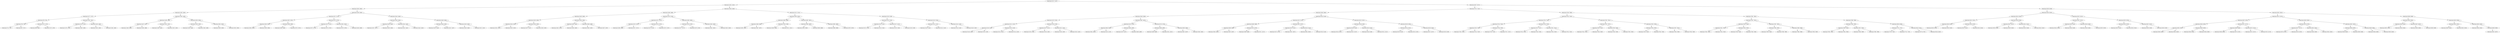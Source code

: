 digraph G{
963975732 [label="Node{data=[3147, 3147]}"]
963975732 -> 229995237
229995237 [label="Node{data=[2452, 2452]}"]
229995237 -> 1511965393
1511965393 [label="Node{data=[2063, 2063]}"]
1511965393 -> 1090953366
1090953366 [label="Node{data=[1485, 1485]}"]
1090953366 -> 1353954872
1353954872 [label="Node{data=[1477, 1477]}"]
1353954872 -> 1983366289
1983366289 [label="Node{data=[874, 874]}"]
1983366289 -> 1511233740
1511233740 [label="Node{data=[793, 793]}"]
1511233740 -> 778408200
778408200 [label="Node{data=[714, 714]}"]
1511233740 -> 1672147082
1672147082 [label="Node{data=[817, 817]}"]
1983366289 -> 737256226
737256226 [label="Node{data=[1475, 1475]}"]
737256226 -> 1835174760
1835174760 [label="Node{data=[906, 906]}"]
737256226 -> 1863170589
1863170589 [label="Node{data=[1476, 1476]}"]
1353954872 -> 1528244694
1528244694 [label="Node{data=[1481, 1481]}"]
1528244694 -> 2103011621
2103011621 [label="Node{data=[1479, 1479]}"]
2103011621 -> 68785197
68785197 [label="Node{data=[1478, 1478]}"]
2103011621 -> 105257953
105257953 [label="Node{data=[1480, 1480]}"]
1528244694 -> 1685965670
1685965670 [label="Node{data=[1483, 1483]}"]
1685965670 -> 1390118541
1390118541 [label="Node{data=[1482, 1482]}"]
1685965670 -> 447465479
447465479 [label="Node{data=[1484, 1484]}"]
1090953366 -> 746869152
746869152 [label="Node{data=[1493, 1493]}"]
746869152 -> 648579501
648579501 [label="Node{data=[1489, 1489]}"]
648579501 -> 684297243
684297243 [label="Node{data=[1487, 1487]}"]
684297243 -> 1827046133
1827046133 [label="Node{data=[1486, 1486]}"]
684297243 -> 1658967960
1658967960 [label="Node{data=[1488, 1488]}"]
648579501 -> 6741896
6741896 [label="Node{data=[1491, 1491]}"]
6741896 -> 1680548555
1680548555 [label="Node{data=[1490, 1490]}"]
6741896 -> 1015211409
1015211409 [label="Node{data=[1492, 1492]}"]
746869152 -> 1353955470
1353955470 [label="Node{data=[2059, 2059]}"]
1353955470 -> 1713350543
1713350543 [label="Node{data=[1495, 1495]}"]
1713350543 -> 1537211645
1537211645 [label="Node{data=[1494, 1494]}"]
1713350543 -> 1889154162
1889154162 [label="Node{data=[1496, 1496]}"]
1353955470 -> 1033934119
1033934119 [label="Node{data=[2061, 2061]}"]
1033934119 -> 647528131
647528131 [label="Node{data=[2060, 2060]}"]
1033934119 -> 38012665
38012665 [label="Node{data=[2062, 2062]}"]
1511965393 -> 593271655
593271655 [label="Node{data=[2436, 2436]}"]
593271655 -> 451689350
451689350 [label="Node{data=[2071, 2071]}"]
451689350 -> 2145853566
2145853566 [label="Node{data=[2067, 2067]}"]
2145853566 -> 1572242101
1572242101 [label="Node{data=[2065, 2065]}"]
1572242101 -> 452378055
452378055 [label="Node{data=[2064, 2064]}"]
1572242101 -> 1631421716
1631421716 [label="Node{data=[2066, 2066]}"]
2145853566 -> 656387485
656387485 [label="Node{data=[2069, 2069]}"]
656387485 -> 1322590433
1322590433 [label="Node{data=[2068, 2068]}"]
656387485 -> 1633858681
1633858681 [label="Node{data=[2070, 2070]}"]
451689350 -> 1819973732
1819973732 [label="Node{data=[2075, 2075]}"]
1819973732 -> 919843635
919843635 [label="Node{data=[2073, 2073]}"]
919843635 -> 1374048032
1374048032 [label="Node{data=[2072, 2072]}"]
919843635 -> 634644505
634644505 [label="Node{data=[2074, 2074]}"]
1819973732 -> 491974015
491974015 [label="Node{data=[2091, 2091]}"]
491974015 -> 917737421
917737421 [label="Node{data=[2076, 2076]}"]
491974015 -> 1439648116
1439648116 [label="Node{data=[2408, 2408]}"]
593271655 -> 1877405940
1877405940 [label="Node{data=[2444, 2444]}"]
1877405940 -> 1700118882
1700118882 [label="Node{data=[2440, 2440]}"]
1700118882 -> 1337124834
1337124834 [label="Node{data=[2438, 2438]}"]
1337124834 -> 1612284809
1612284809 [label="Node{data=[2437, 2437]}"]
1337124834 -> 950058542
950058542 [label="Node{data=[2439, 2439]}"]
1700118882 -> 1932863113
1932863113 [label="Node{data=[2442, 2442]}"]
1932863113 -> 727732986
727732986 [label="Node{data=[2441, 2441]}"]
1932863113 -> 130648532
130648532 [label="Node{data=[2443, 2443]}"]
1877405940 -> 975509197
975509197 [label="Node{data=[2448, 2448]}"]
975509197 -> 1627287150
1627287150 [label="Node{data=[2446, 2446]}"]
1627287150 -> 1235228425
1235228425 [label="Node{data=[2445, 2445]}"]
1627287150 -> 40673472
40673472 [label="Node{data=[2447, 2447]}"]
975509197 -> 275602750
275602750 [label="Node{data=[2450, 2450]}"]
275602750 -> 57920579
57920579 [label="Node{data=[2449, 2449]}"]
275602750 -> 1252170619
1252170619 [label="Node{data=[2451, 2451]}"]
229995237 -> 758077519
758077519 [label="Node{data=[2484, 2484]}"]
758077519 -> 1473340537
1473340537 [label="Node{data=[2468, 2468]}"]
1473340537 -> 1256045332
1256045332 [label="Node{data=[2460, 2460]}"]
1256045332 -> 351967351
351967351 [label="Node{data=[2456, 2456]}"]
351967351 -> 1136674695
1136674695 [label="Node{data=[2454, 2454]}"]
1136674695 -> 527307050
527307050 [label="Node{data=[2453, 2453]}"]
1136674695 -> 944508104
944508104 [label="Node{data=[2455, 2455]}"]
351967351 -> 2016744086
2016744086 [label="Node{data=[2458, 2458]}"]
2016744086 -> 965254760
965254760 [label="Node{data=[2457, 2457]}"]
2016744086 -> 1442856754
1442856754 [label="Node{data=[2459, 2459]}"]
1256045332 -> 242373494
242373494 [label="Node{data=[2464, 2464]}"]
242373494 -> 1577275788
1577275788 [label="Node{data=[2462, 2462]}"]
1577275788 -> 587591674
587591674 [label="Node{data=[2461, 2461]}"]
1577275788 -> 1957408007
1957408007 [label="Node{data=[2463, 2463]}"]
242373494 -> 1759426823
1759426823 [label="Node{data=[2466, 2466]}"]
1759426823 -> 747965089
747965089 [label="Node{data=[2465, 2465]}"]
1759426823 -> 543382262
543382262 [label="Node{data=[2467, 2467]}"]
1473340537 -> 151586920
151586920 [label="Node{data=[2476, 2476]}"]
151586920 -> 344100559
344100559 [label="Node{data=[2472, 2472]}"]
344100559 -> 273043196
273043196 [label="Node{data=[2470, 2470]}"]
273043196 -> 717755112
717755112 [label="Node{data=[2469, 2469]}"]
273043196 -> 1799558545
1799558545 [label="Node{data=[2471, 2471]}"]
344100559 -> 1807157952
1807157952 [label="Node{data=[2474, 2474]}"]
1807157952 -> 1235519716
1235519716 [label="Node{data=[2473, 2473]}"]
1807157952 -> 596745322
596745322 [label="Node{data=[2475, 2475]}"]
151586920 -> 1351481876
1351481876 [label="Node{data=[2480, 2480]}"]
1351481876 -> 54467535
54467535 [label="Node{data=[2478, 2478]}"]
54467535 -> 1848725732
1848725732 [label="Node{data=[2477, 2477]}"]
54467535 -> 1097659268
1097659268 [label="Node{data=[2479, 2479]}"]
1351481876 -> 2114907367
2114907367 [label="Node{data=[2482, 2482]}"]
2114907367 -> 85225866
85225866 [label="Node{data=[2481, 2481]}"]
2114907367 -> 1640413116
1640413116 [label="Node{data=[2483, 2483]}"]
758077519 -> 1200658643
1200658643 [label="Node{data=[3131, 3131]}"]
1200658643 -> 1315978514
1315978514 [label="Node{data=[2850, 2850]}"]
1315978514 -> 1749978487
1749978487 [label="Node{data=[2488, 2488]}"]
1749978487 -> 1013038229
1013038229 [label="Node{data=[2486, 2486]}"]
1013038229 -> 2138373578
2138373578 [label="Node{data=[2485, 2485]}"]
1013038229 -> 807655323
807655323 [label="Node{data=[2487, 2487]}"]
1749978487 -> 748339677
748339677 [label="Node{data=[2788, 2788]}"]
748339677 -> 497960399
497960399 [label="Node{data=[2489, 2489]}"]
748339677 -> 1164734749
1164734749 [label="Node{data=[2811, 2811]}"]
1315978514 -> 1809705252
1809705252 [label="Node{data=[2867, 2867]}"]
1809705252 -> 288577963
288577963 [label="Node{data=[2865, 2865]}"]
288577963 -> 2128406143
2128406143 [label="Node{data=[2858, 2858]}"]
288577963 -> 1478399008
1478399008 [label="Node{data=[2866, 2866]}"]
1809705252 -> 1544471246
1544471246 [label="Node{data=[2885, 2885]}"]
1544471246 -> 1467688677
1467688677 [label="Node{data=[2868, 2868]}"]
1544471246 -> 1309531499
1309531499 [label="Node{data=[2978, 2978]}"]
1200658643 -> 1646194462
1646194462 [label="Node{data=[3139, 3139]}"]
1646194462 -> 1219250465
1219250465 [label="Node{data=[3135, 3135]}"]
1219250465 -> 1181618911
1181618911 [label="Node{data=[3133, 3133]}"]
1181618911 -> 1713928700
1713928700 [label="Node{data=[3132, 3132]}"]
1181618911 -> 1943739448
1943739448 [label="Node{data=[3134, 3134]}"]
1219250465 -> 1502918179
1502918179 [label="Node{data=[3137, 3137]}"]
1502918179 -> 1868218148
1868218148 [label="Node{data=[3136, 3136]}"]
1502918179 -> 1243143338
1243143338 [label="Node{data=[3138, 3138]}"]
1646194462 -> 1636381453
1636381453 [label="Node{data=[3143, 3143]}"]
1636381453 -> 500212913
500212913 [label="Node{data=[3141, 3141]}"]
500212913 -> 659131312
659131312 [label="Node{data=[3140, 3140]}"]
500212913 -> 725151359
725151359 [label="Node{data=[3142, 3142]}"]
1636381453 -> 58827086
58827086 [label="Node{data=[3145, 3145]}"]
58827086 -> 460089507
460089507 [label="Node{data=[3144, 3144]}"]
58827086 -> 1888707701
1888707701 [label="Node{data=[3146, 3146]}"]
963975732 -> 473184014
473184014 [label="Node{data=[9227, 9227]}"]
473184014 -> 305233431
305233431 [label="Node{data=[7181, 7181]}"]
305233431 -> 1793074562
1793074562 [label="Node{data=[5464, 5464]}"]
1793074562 -> 29049959
29049959 [label="Node{data=[3494, 3494]}"]
29049959 -> 1007324953
1007324953 [label="Node{data=[3155, 3155]}"]
1007324953 -> 626167625
626167625 [label="Node{data=[3151, 3151]}"]
626167625 -> 1316315732
1316315732 [label="Node{data=[3149, 3149]}"]
1316315732 -> 355897217
355897217 [label="Node{data=[3148, 3148]}"]
1316315732 -> 2100078713
2100078713 [label="Node{data=[3150, 3150]}"]
626167625 -> 1278564434
1278564434 [label="Node{data=[3153, 3153]}"]
1278564434 -> 699917378
699917378 [label="Node{data=[3152, 3152]}"]
1278564434 -> 148647026
148647026 [label="Node{data=[3154, 3154]}"]
1007324953 -> 271262320
271262320 [label="Node{data=[3159, 3159]}"]
271262320 -> 1991905263
1991905263 [label="Node{data=[3157, 3157]}"]
1991905263 -> 1622765710
1622765710 [label="Node{data=[3156, 3156]}"]
1991905263 -> 166690647
166690647 [label="Node{data=[3158, 3158]}"]
271262320 -> 1075770552
1075770552 [label="Node{data=[3161, 3161]}"]
1075770552 -> 1727876643
1727876643 [label="Node{data=[3160, 3160]}"]
1075770552 -> 1298890610
1298890610 [label="Node{data=[3423, 3423]}"]
29049959 -> 1066185807
1066185807 [label="Node{data=[4497, 4497]}"]
1066185807 -> 142621746
142621746 [label="Node{data=[4155, 4155]}"]
142621746 -> 75560791
75560791 [label="Node{data=[3843, 3843]}"]
75560791 -> 310806618
310806618 [label="Node{data=[3842, 3842]}"]
75560791 -> 1223850121
1223850121 [label="Node{data=[4125, 4125]}"]
142621746 -> 1092267017
1092267017 [label="Node{data=[4495, 4495]}"]
1092267017 -> 1109643570
1109643570 [label="Node{data=[4187, 4187]}"]
1092267017 -> 1681999220
1681999220 [label="Node{data=[4496, 4496]}"]
1066185807 -> 1059872581
1059872581 [label="Node{data=[4719, 4719]}"]
1059872581 -> 734189133
734189133 [label="Node{data=[4499, 4499]}"]
734189133 -> 1999910982
1999910982 [label="Node{data=[4498, 4498]}"]
734189133 -> 431012145
431012145 [label="Node{data=[4531, 4531]}"]
1059872581 -> 1153108789
1153108789 [label="Node{data=[5460, 5460]}"]
1153108789 -> 2046217553
2046217553 [label="Node{data=[4947, 4947]}"]
1153108789 -> 802569249
802569249 [label="Node{data=[5463, 5463]}"]
1793074562 -> 867394011
867394011 [label="Node{data=[6144, 6144]}"]
867394011 -> 801977915
801977915 [label="Node{data=[5472, 5472]}"]
801977915 -> 1621027542
1621027542 [label="Node{data=[5468, 5468]}"]
1621027542 -> 2125985232
2125985232 [label="Node{data=[5466, 5466]}"]
2125985232 -> 1445129828
1445129828 [label="Node{data=[5465, 5465]}"]
2125985232 -> 270034549
270034549 [label="Node{data=[5467, 5467]}"]
1621027542 -> 130541306
130541306 [label="Node{data=[5470, 5470]}"]
130541306 -> 1184864935
1184864935 [label="Node{data=[5469, 5469]}"]
130541306 -> 118431198
118431198 [label="Node{data=[5471, 5471]}"]
801977915 -> 1417148548
1417148548 [label="Node{data=[6027, 6027]}"]
1417148548 -> 1816081606
1816081606 [label="Node{data=[5474, 5474]}"]
1816081606 -> 1448067396
1448067396 [label="Node{data=[5473, 5473]}"]
1816081606 -> 701618110
701618110 [label="Node{data=[5927, 5927]}"]
1417148548 -> 1116318168
1116318168 [label="Node{data=[6142, 6142]}"]
1116318168 -> 1459960907
1459960907 [label="Node{data=[6091, 6091]}"]
1116318168 -> 2145948174
2145948174 [label="Node{data=[6143, 6143]}"]
867394011 -> 1487128170
1487128170 [label="Node{data=[6152, 6152]}"]
1487128170 -> 1466659791
1466659791 [label="Node{data=[6148, 6148]}"]
1466659791 -> 703785485
703785485 [label="Node{data=[6146, 6146]}"]
703785485 -> 305227231
305227231 [label="Node{data=[6145, 6145]}"]
703785485 -> 1416061285
1416061285 [label="Node{data=[6147, 6147]}"]
1466659791 -> 1478395181
1478395181 [label="Node{data=[6150, 6150]}"]
1478395181 -> 1719840417
1719840417 [label="Node{data=[6149, 6149]}"]
1478395181 -> 2130976819
2130976819 [label="Node{data=[6151, 6151]}"]
1487128170 -> 277289727
277289727 [label="Node{data=[6156, 6156]}"]
277289727 -> 1008517679
1008517679 [label="Node{data=[6154, 6154]}"]
1008517679 -> 1335395499
1335395499 [label="Node{data=[6153, 6153]}"]
1008517679 -> 289611987
289611987 [label="Node{data=[6155, 6155]}"]
277289727 -> 960205030
960205030 [label="Node{data=[6158, 6158]}"]
960205030 -> 1668030548
1668030548 [label="Node{data=[6157, 6157]}"]
960205030 -> 1759137102
1759137102 [label="Node{data=[6159, 6159]}"]
305233431 -> 1620557118
1620557118 [label="Node{data=[7639, 7639]}"]
1620557118 -> 97430890
97430890 [label="Node{data=[7623, 7623]}"]
97430890 -> 128078599
128078599 [label="Node{data=[7581, 7581]}"]
128078599 -> 1034473088
1034473088 [label="Node{data=[7524, 7524]}"]
1034473088 -> 1611397702
1611397702 [label="Node{data=[7292, 7292]}"]
1611397702 -> 274644688
274644688 [label="Node{data=[7265, 7265]}"]
1611397702 -> 99741111
99741111 [label="Node{data=[7523, 7523]}"]
1034473088 -> 2119626567
2119626567 [label="Node{data=[7526, 7526]}"]
2119626567 -> 1093722881
1093722881 [label="Node{data=[7525, 7525]}"]
2119626567 -> 612203977
612203977 [label="Node{data=[7527, 7527]}"]
128078599 -> 787194020
787194020 [label="Node{data=[7619, 7619]}"]
787194020 -> 1737379561
1737379561 [label="Node{data=[7617, 7617]}"]
1737379561 -> 559976946
559976946 [label="Node{data=[7616, 7616]}"]
1737379561 -> 1857827618
1857827618 [label="Node{data=[7618, 7618]}"]
787194020 -> 497111249
497111249 [label="Node{data=[7621, 7621]}"]
497111249 -> 147700874
147700874 [label="Node{data=[7620, 7620]}"]
497111249 -> 755454816
755454816 [label="Node{data=[7622, 7622]}"]
97430890 -> 581783745
581783745 [label="Node{data=[7631, 7631]}"]
581783745 -> 891141021
891141021 [label="Node{data=[7627, 7627]}"]
891141021 -> 1347516504
1347516504 [label="Node{data=[7625, 7625]}"]
1347516504 -> 1205517665
1205517665 [label="Node{data=[7624, 7624]}"]
1347516504 -> 255444483
255444483 [label="Node{data=[7626, 7626]}"]
891141021 -> 1461732650
1461732650 [label="Node{data=[7629, 7629]}"]
1461732650 -> 208167982
208167982 [label="Node{data=[7628, 7628]}"]
1461732650 -> 516682103
516682103 [label="Node{data=[7630, 7630]}"]
581783745 -> 1602430323
1602430323 [label="Node{data=[7635, 7635]}"]
1602430323 -> 182399676
182399676 [label="Node{data=[7633, 7633]}"]
182399676 -> 1163488989
1163488989 [label="Node{data=[7632, 7632]}"]
182399676 -> 72908616
72908616 [label="Node{data=[7634, 7634]}"]
1602430323 -> 1119255053
1119255053 [label="Node{data=[7637, 7637]}"]
1119255053 -> 823130677
823130677 [label="Node{data=[7636, 7636]}"]
1119255053 -> 1060001103
1060001103 [label="Node{data=[7638, 7638]}"]
1620557118 -> 2026622941
2026622941 [label="Node{data=[7691, 7691]}"]
2026622941 -> 165459163
165459163 [label="Node{data=[7647, 7647]}"]
165459163 -> 1196177799
1196177799 [label="Node{data=[7643, 7643]}"]
1196177799 -> 176527372
176527372 [label="Node{data=[7641, 7641]}"]
176527372 -> 739642278
739642278 [label="Node{data=[7640, 7640]}"]
176527372 -> 1082136723
1082136723 [label="Node{data=[7642, 7642]}"]
1196177799 -> 1713799429
1713799429 [label="Node{data=[7645, 7645]}"]
1713799429 -> 1078272053
1078272053 [label="Node{data=[7644, 7644]}"]
1713799429 -> 1553090720
1553090720 [label="Node{data=[7646, 7646]}"]
165459163 -> 471238433
471238433 [label="Node{data=[7687, 7687]}"]
471238433 -> 1323963151
1323963151 [label="Node{data=[7685, 7685]}"]
1323963151 -> 659019375
659019375 [label="Node{data=[7684, 7684]}"]
1323963151 -> 1767791983
1767791983 [label="Node{data=[7686, 7686]}"]
471238433 -> 1096413418
1096413418 [label="Node{data=[7689, 7689]}"]
1096413418 -> 1597366693
1597366693 [label="Node{data=[7688, 7688]}"]
1096413418 -> 1180217474
1180217474 [label="Node{data=[7690, 7690]}"]
2026622941 -> 1568028675
1568028675 [label="Node{data=[7699, 7699]}"]
1568028675 -> 1395019239
1395019239 [label="Node{data=[7695, 7695]}"]
1395019239 -> 602842863
602842863 [label="Node{data=[7693, 7693]}"]
602842863 -> 540139184
540139184 [label="Node{data=[7692, 7692]}"]
602842863 -> 1282100373
1282100373 [label="Node{data=[7694, 7694]}"]
1395019239 -> 767781258
767781258 [label="Node{data=[7697, 7697]}"]
767781258 -> 2068605699
2068605699 [label="Node{data=[7696, 7696]}"]
767781258 -> 1428618884
1428618884 [label="Node{data=[7698, 7698]}"]
1568028675 -> 1136594769
1136594769 [label="Node{data=[8026, 8026]}"]
1136594769 -> 1963372949
1963372949 [label="Node{data=[7701, 7701]}"]
1963372949 -> 1829427269
1829427269 [label="Node{data=[7700, 7700]}"]
1963372949 -> 255515070
255515070 [label="Node{data=[7702, 7702]}"]
1136594769 -> 876907151
876907151 [label="Node{data=[9225, 9225]}"]
876907151 -> 1955471243
1955471243 [label="Node{data=[8776, 8776]}"]
876907151 -> 1333602735
1333602735 [label="Node{data=[9226, 9226]}"]
473184014 -> 382992087
382992087 [label="Node{data=[9259, 9259]}"]
382992087 -> 114499184
114499184 [label="Node{data=[9243, 9243]}"]
114499184 -> 44378982
44378982 [label="Node{data=[9235, 9235]}"]
44378982 -> 607341260
607341260 [label="Node{data=[9231, 9231]}"]
607341260 -> 765410779
765410779 [label="Node{data=[9229, 9229]}"]
765410779 -> 857835142
857835142 [label="Node{data=[9228, 9228]}"]
765410779 -> 418674079
418674079 [label="Node{data=[9230, 9230]}"]
607341260 -> 649013607
649013607 [label="Node{data=[9233, 9233]}"]
649013607 -> 1913301388
1913301388 [label="Node{data=[9232, 9232]}"]
649013607 -> 1302332669
1302332669 [label="Node{data=[9234, 9234]}"]
44378982 -> 1992542299
1992542299 [label="Node{data=[9239, 9239]}"]
1992542299 -> 704127989
704127989 [label="Node{data=[9237, 9237]}"]
704127989 -> 244951439
244951439 [label="Node{data=[9236, 9236]}"]
704127989 -> 1137951565
1137951565 [label="Node{data=[9238, 9238]}"]
1992542299 -> 733629052
733629052 [label="Node{data=[9241, 9241]}"]
733629052 -> 1135944565
1135944565 [label="Node{data=[9240, 9240]}"]
733629052 -> 10698589
10698589 [label="Node{data=[9242, 9242]}"]
114499184 -> 1563909551
1563909551 [label="Node{data=[9251, 9251]}"]
1563909551 -> 606541279
606541279 [label="Node{data=[9247, 9247]}"]
606541279 -> 1323508901
1323508901 [label="Node{data=[9245, 9245]}"]
1323508901 -> 1470346227
1470346227 [label="Node{data=[9244, 9244]}"]
1323508901 -> 815683213
815683213 [label="Node{data=[9246, 9246]}"]
606541279 -> 747320492
747320492 [label="Node{data=[9249, 9249]}"]
747320492 -> 2073750420
2073750420 [label="Node{data=[9248, 9248]}"]
747320492 -> 829223743
829223743 [label="Node{data=[9250, 9250]}"]
1563909551 -> 1938092449
1938092449 [label="Node{data=[9255, 9255]}"]
1938092449 -> 106923305
106923305 [label="Node{data=[9253, 9253]}"]
106923305 -> 708122685
708122685 [label="Node{data=[9252, 9252]}"]
106923305 -> 2081874767
2081874767 [label="Node{data=[9254, 9254]}"]
1938092449 -> 676007061
676007061 [label="Node{data=[9257, 9257]}"]
676007061 -> 1380426360
1380426360 [label="Node{data=[9256, 9256]}"]
676007061 -> 1345436925
1345436925 [label="Node{data=[9258, 9258]}"]
382992087 -> 460726575
460726575 [label="Node{data=[9291, 9291]}"]
460726575 -> 1806281072
1806281072 [label="Node{data=[9275, 9275]}"]
1806281072 -> 68321823
68321823 [label="Node{data=[9267, 9267]}"]
68321823 -> 1494810676
1494810676 [label="Node{data=[9263, 9263]}"]
1494810676 -> 1942764897
1942764897 [label="Node{data=[9261, 9261]}"]
1942764897 -> 1435039809
1435039809 [label="Node{data=[9260, 9260]}"]
1942764897 -> 1159371413
1159371413 [label="Node{data=[9262, 9262]}"]
1494810676 -> 1410542242
1410542242 [label="Node{data=[9265, 9265]}"]
1410542242 -> 1176908404
1176908404 [label="Node{data=[9264, 9264]}"]
1410542242 -> 1425965057
1425965057 [label="Node{data=[9266, 9266]}"]
68321823 -> 1168205369
1168205369 [label="Node{data=[9271, 9271]}"]
1168205369 -> 136974869
136974869 [label="Node{data=[9269, 9269]}"]
136974869 -> 2145920246
2145920246 [label="Node{data=[9268, 9268]}"]
136974869 -> 1597394306
1597394306 [label="Node{data=[9270, 9270]}"]
1168205369 -> 300443891
300443891 [label="Node{data=[9273, 9273]}"]
300443891 -> 1233812065
1233812065 [label="Node{data=[9272, 9272]}"]
300443891 -> 2012948530
2012948530 [label="Node{data=[9274, 9274]}"]
1806281072 -> 449589522
449589522 [label="Node{data=[9283, 9283]}"]
449589522 -> 1219591496
1219591496 [label="Node{data=[9279, 9279]}"]
1219591496 -> 1391615821
1391615821 [label="Node{data=[9277, 9277]}"]
1391615821 -> 2087081881
2087081881 [label="Node{data=[9276, 9276]}"]
1391615821 -> 131710374
131710374 [label="Node{data=[9278, 9278]}"]
1219591496 -> 1145162536
1145162536 [label="Node{data=[9281, 9281]}"]
1145162536 -> 76152026
76152026 [label="Node{data=[9280, 9280]}"]
1145162536 -> 1243457869
1243457869 [label="Node{data=[9282, 9282]}"]
449589522 -> 6490405
6490405 [label="Node{data=[9287, 9287]}"]
6490405 -> 1244760714
1244760714 [label="Node{data=[9285, 9285]}"]
1244760714 -> 26595386
26595386 [label="Node{data=[9284, 9284]}"]
1244760714 -> 652560004
652560004 [label="Node{data=[9286, 9286]}"]
6490405 -> 1045907804
1045907804 [label="Node{data=[9289, 9289]}"]
1045907804 -> 2020925894
2020925894 [label="Node{data=[9288, 9288]}"]
1045907804 -> 1473243890
1473243890 [label="Node{data=[9290, 9290]}"]
460726575 -> 1527928809
1527928809 [label="Node{data=[9299, 9299]}"]
1527928809 -> 1594615934
1594615934 [label="Node{data=[9295, 9295]}"]
1594615934 -> 3033224
3033224 [label="Node{data=[9293, 9293]}"]
3033224 -> 681486853
681486853 [label="Node{data=[9292, 9292]}"]
3033224 -> 1643781600
1643781600 [label="Node{data=[9294, 9294]}"]
1594615934 -> 1639076281
1639076281 [label="Node{data=[9297, 9297]}"]
1639076281 -> 329920271
329920271 [label="Node{data=[9296, 9296]}"]
1639076281 -> 1320776189
1320776189 [label="Node{data=[9298, 9298]}"]
1527928809 -> 2141024471
2141024471 [label="Node{data=[9303, 9303]}"]
2141024471 -> 215079172
215079172 [label="Node{data=[9301, 9301]}"]
215079172 -> 1321295302
1321295302 [label="Node{data=[9300, 9300]}"]
215079172 -> 1265822586
1265822586 [label="Node{data=[9302, 9302]}"]
2141024471 -> 1610428683
1610428683 [label="Node{data=[9305, 9305]}"]
1610428683 -> 1567017481
1567017481 [label="Node{data=[9304, 9304]}"]
1610428683 -> 428704526
428704526 [label="Node{data=[9306, 9306]}"]
428704526 -> 1165525630
1165525630 [label="Node{data=[9307, 9307]}"]
}